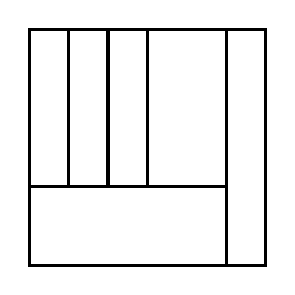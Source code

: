 \begin{tikzpicture}[very thick, scale=.5]
    \draw (0,2) rectangle (1,6);
    \draw (1,2) rectangle (2,6);
    \draw (2,2) rectangle (3,6);
    \draw (3,2) rectangle (5,6);
    \draw (0,0) rectangle (5,2);
    \draw (5,0) rectangle (6,6);
\end{tikzpicture}
